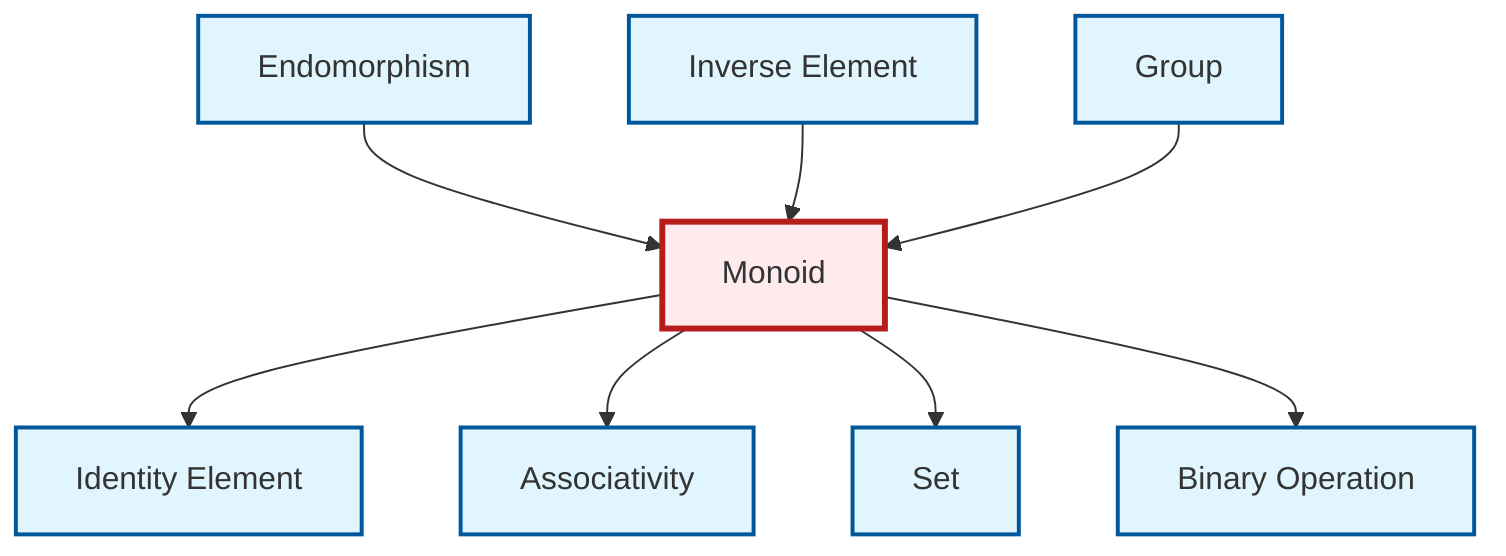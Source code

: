 graph TD
    classDef definition fill:#e1f5fe,stroke:#01579b,stroke-width:2px
    classDef theorem fill:#f3e5f5,stroke:#4a148c,stroke-width:2px
    classDef axiom fill:#fff3e0,stroke:#e65100,stroke-width:2px
    classDef example fill:#e8f5e9,stroke:#1b5e20,stroke-width:2px
    classDef current fill:#ffebee,stroke:#b71c1c,stroke-width:3px
    def-monoid["Monoid"]:::definition
    def-inverse-element["Inverse Element"]:::definition
    def-set["Set"]:::definition
    def-associativity["Associativity"]:::definition
    def-group["Group"]:::definition
    def-endomorphism["Endomorphism"]:::definition
    def-identity-element["Identity Element"]:::definition
    def-binary-operation["Binary Operation"]:::definition
    def-monoid --> def-identity-element
    def-endomorphism --> def-monoid
    def-monoid --> def-associativity
    def-monoid --> def-set
    def-inverse-element --> def-monoid
    def-group --> def-monoid
    def-monoid --> def-binary-operation
    class def-monoid current